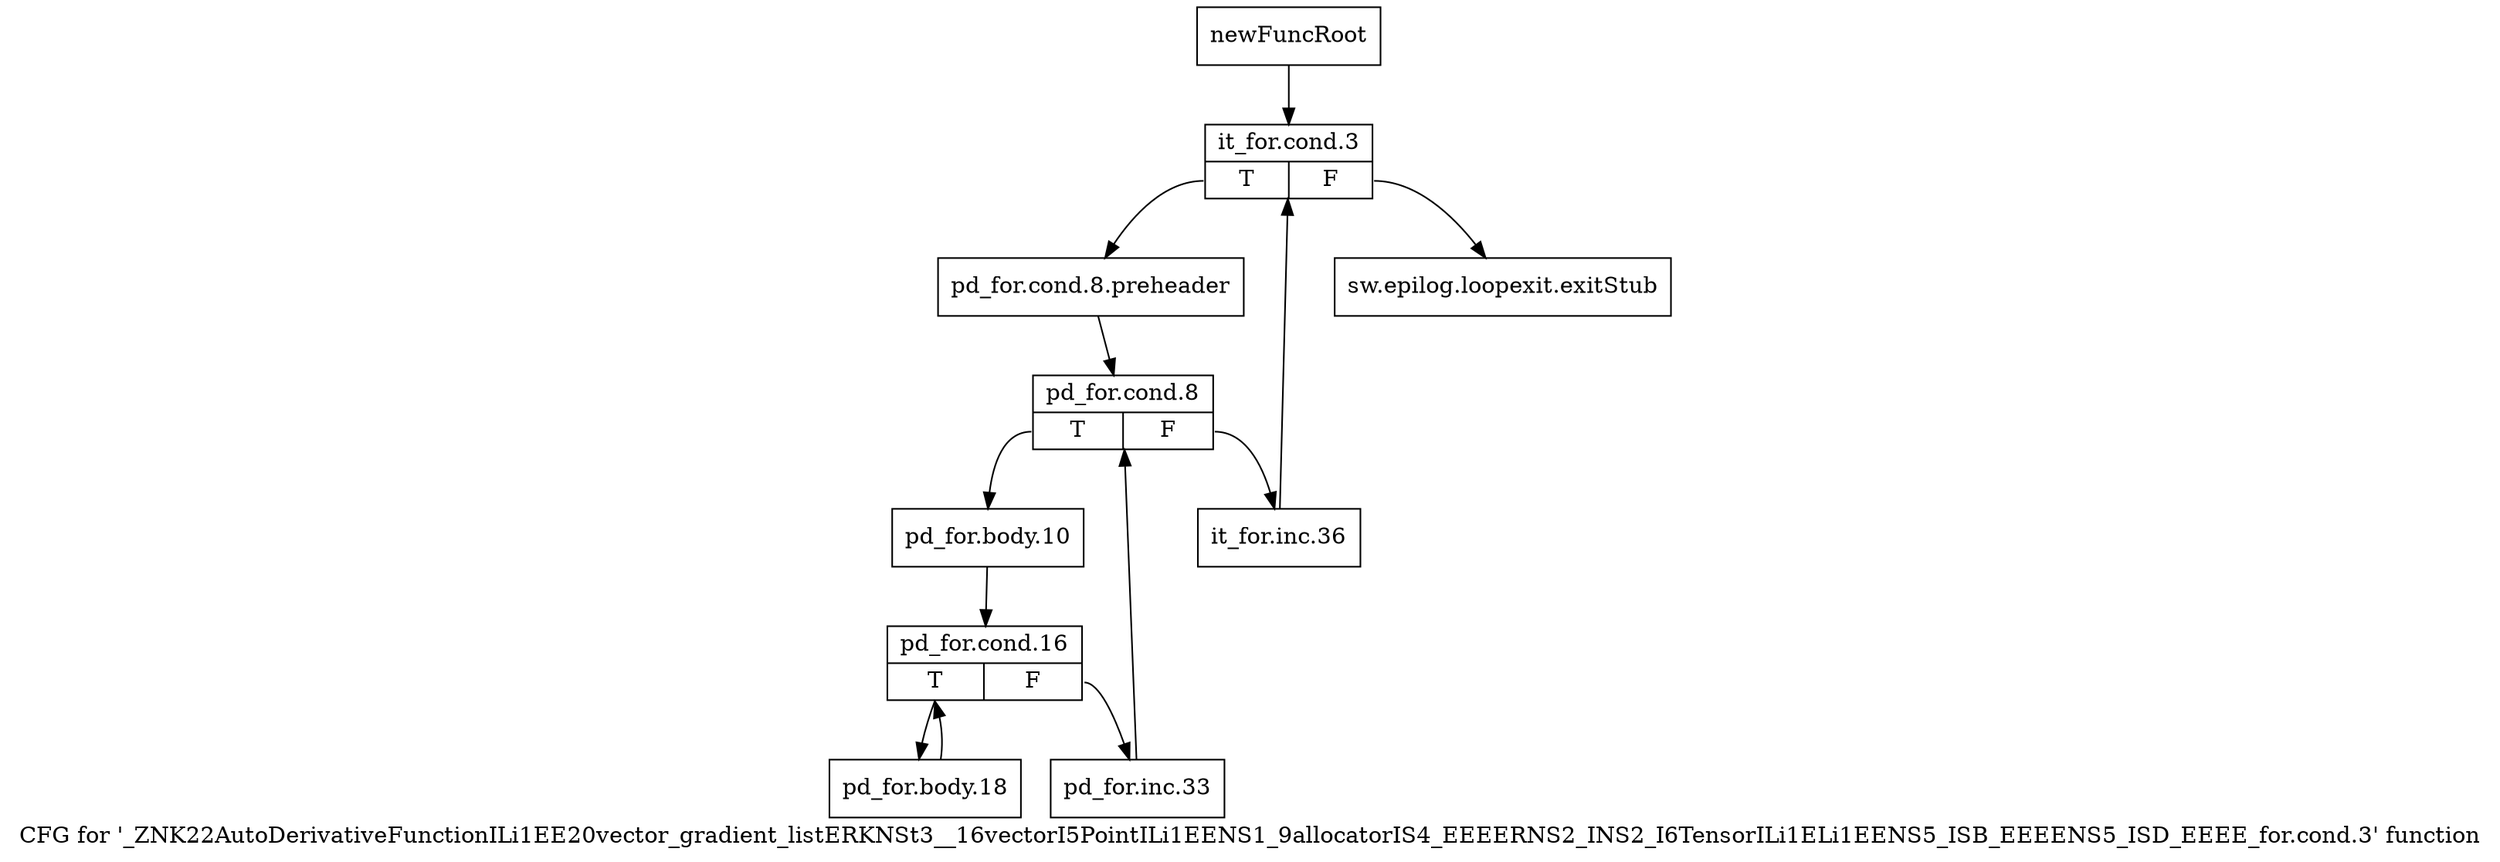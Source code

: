 digraph "CFG for '_ZNK22AutoDerivativeFunctionILi1EE20vector_gradient_listERKNSt3__16vectorI5PointILi1EENS1_9allocatorIS4_EEEERNS2_INS2_I6TensorILi1ELi1EENS5_ISB_EEEENS5_ISD_EEEE_for.cond.3' function" {
	label="CFG for '_ZNK22AutoDerivativeFunctionILi1EE20vector_gradient_listERKNSt3__16vectorI5PointILi1EENS1_9allocatorIS4_EEEERNS2_INS2_I6TensorILi1ELi1EENS5_ISB_EEEENS5_ISD_EEEE_for.cond.3' function";

	Node0x8ab0ba0 [shape=record,label="{newFuncRoot}"];
	Node0x8ab0ba0 -> Node0x8ab0c40;
	Node0x8ab0bf0 [shape=record,label="{sw.epilog.loopexit.exitStub}"];
	Node0x8ab0c40 [shape=record,label="{it_for.cond.3|{<s0>T|<s1>F}}"];
	Node0x8ab0c40:s0 -> Node0x8ab0c90;
	Node0x8ab0c40:s1 -> Node0x8ab0bf0;
	Node0x8ab0c90 [shape=record,label="{pd_for.cond.8.preheader}"];
	Node0x8ab0c90 -> Node0x8ab0ce0;
	Node0x8ab0ce0 [shape=record,label="{pd_for.cond.8|{<s0>T|<s1>F}}"];
	Node0x8ab0ce0:s0 -> Node0x8ab0d80;
	Node0x8ab0ce0:s1 -> Node0x8ab0d30;
	Node0x8ab0d30 [shape=record,label="{it_for.inc.36}"];
	Node0x8ab0d30 -> Node0x8ab0c40;
	Node0x8ab0d80 [shape=record,label="{pd_for.body.10}"];
	Node0x8ab0d80 -> Node0x8ab0dd0;
	Node0x8ab0dd0 [shape=record,label="{pd_for.cond.16|{<s0>T|<s1>F}}"];
	Node0x8ab0dd0:s0 -> Node0x8ab0e70;
	Node0x8ab0dd0:s1 -> Node0x8ab0e20;
	Node0x8ab0e20 [shape=record,label="{pd_for.inc.33}"];
	Node0x8ab0e20 -> Node0x8ab0ce0;
	Node0x8ab0e70 [shape=record,label="{pd_for.body.18}"];
	Node0x8ab0e70 -> Node0x8ab0dd0;
}
